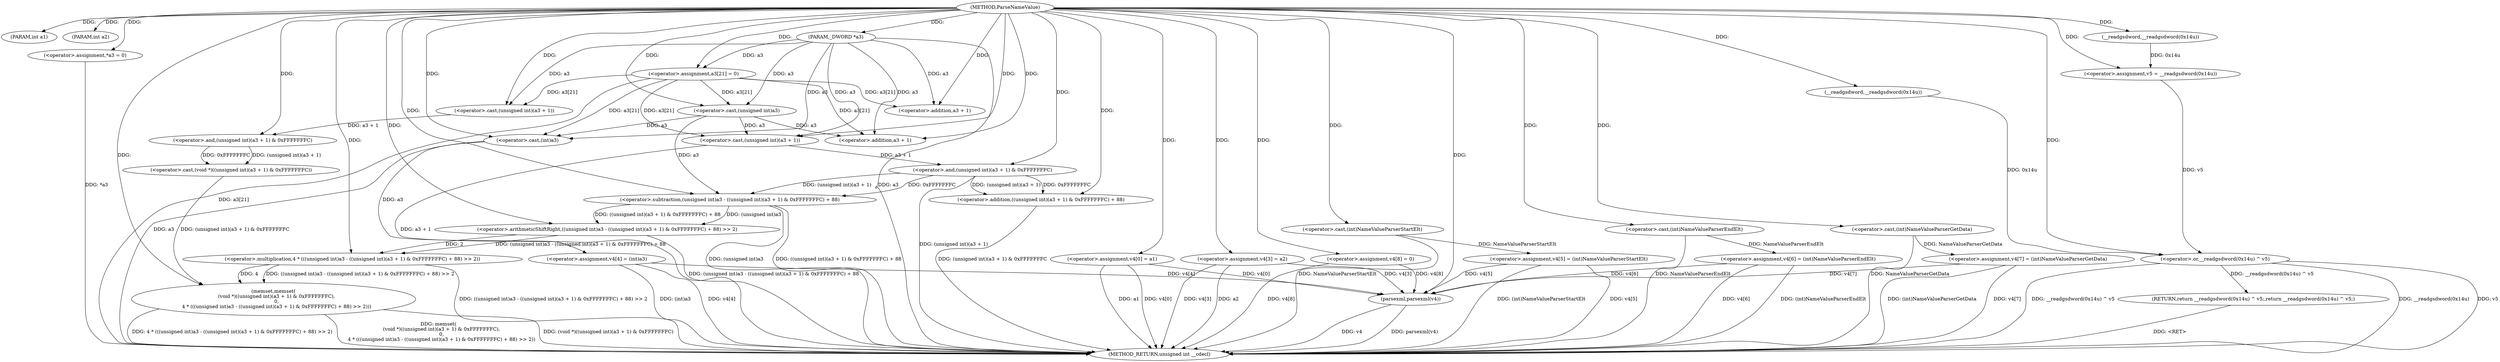 digraph ParseNameValue {  
"1000103" [label = "(METHOD,ParseNameValue)" ]
"1000201" [label = "(METHOD_RETURN,unsigned int __cdecl)" ]
"1000104" [label = "(PARAM,int a1)" ]
"1000105" [label = "(PARAM,int a2)" ]
"1000106" [label = "(PARAM,_DWORD *a3)" ]
"1000110" [label = "(<operator>.assignment,v5 = __readgsdword(0x14u))" ]
"1000112" [label = "(__readgsdword,__readgsdword(0x14u))" ]
"1000114" [label = "(<operator>.assignment,*a3 = 0)" ]
"1000118" [label = "(<operator>.assignment,a3[21] = 0)" ]
"1000123" [label = "(memset,memset(\n    (void *)((unsigned int)(a3 + 1) & 0xFFFFFFFC),\n    0,\n    4 * (((unsigned int)a3 - ((unsigned int)(a3 + 1) & 0xFFFFFFFC) + 88) >> 2)))" ]
"1000124" [label = "(<operator>.cast,(void *)((unsigned int)(a3 + 1) & 0xFFFFFFFC))" ]
"1000126" [label = "(<operator>.and,(unsigned int)(a3 + 1) & 0xFFFFFFFC)" ]
"1000127" [label = "(<operator>.cast,(unsigned int)(a3 + 1))" ]
"1000129" [label = "(<operator>.addition,a3 + 1)" ]
"1000134" [label = "(<operator>.multiplication,4 * (((unsigned int)a3 - ((unsigned int)(a3 + 1) & 0xFFFFFFFC) + 88) >> 2))" ]
"1000136" [label = "(<operator>.arithmeticShiftRight,((unsigned int)a3 - ((unsigned int)(a3 + 1) & 0xFFFFFFFC) + 88) >> 2)" ]
"1000137" [label = "(<operator>.subtraction,(unsigned int)a3 - ((unsigned int)(a3 + 1) & 0xFFFFFFFC) + 88)" ]
"1000138" [label = "(<operator>.cast,(unsigned int)a3)" ]
"1000141" [label = "(<operator>.addition,((unsigned int)(a3 + 1) & 0xFFFFFFFC) + 88)" ]
"1000142" [label = "(<operator>.and,(unsigned int)(a3 + 1) & 0xFFFFFFFC)" ]
"1000143" [label = "(<operator>.cast,(unsigned int)(a3 + 1))" ]
"1000145" [label = "(<operator>.addition,a3 + 1)" ]
"1000151" [label = "(<operator>.assignment,v4[4] = (int)a3)" ]
"1000155" [label = "(<operator>.cast,(int)a3)" ]
"1000158" [label = "(<operator>.assignment,v4[8] = 0)" ]
"1000163" [label = "(<operator>.assignment,v4[0] = a1)" ]
"1000168" [label = "(<operator>.assignment,v4[3] = a2)" ]
"1000173" [label = "(<operator>.assignment,v4[5] = (int)NameValueParserStartElt)" ]
"1000177" [label = "(<operator>.cast,(int)NameValueParserStartElt)" ]
"1000180" [label = "(<operator>.assignment,v4[6] = (int)NameValueParserEndElt)" ]
"1000184" [label = "(<operator>.cast,(int)NameValueParserEndElt)" ]
"1000187" [label = "(<operator>.assignment,v4[7] = (int)NameValueParserGetData)" ]
"1000191" [label = "(<operator>.cast,(int)NameValueParserGetData)" ]
"1000194" [label = "(parsexml,parsexml(v4))" ]
"1000196" [label = "(RETURN,return __readgsdword(0x14u) ^ v5;,return __readgsdword(0x14u) ^ v5;)" ]
"1000197" [label = "(<operator>.or,__readgsdword(0x14u) ^ v5)" ]
"1000198" [label = "(__readgsdword,__readgsdword(0x14u))" ]
  "1000155" -> "1000201"  [ label = "DDG: a3"] 
  "1000151" -> "1000201"  [ label = "DDG: v4[4]"] 
  "1000118" -> "1000201"  [ label = "DDG: a3[21]"] 
  "1000151" -> "1000201"  [ label = "DDG: (int)a3"] 
  "1000137" -> "1000201"  [ label = "DDG: (unsigned int)a3"] 
  "1000158" -> "1000201"  [ label = "DDG: v4[8]"] 
  "1000191" -> "1000201"  [ label = "DDG: NameValueParserGetData"] 
  "1000197" -> "1000201"  [ label = "DDG: __readgsdword(0x14u)"] 
  "1000187" -> "1000201"  [ label = "DDG: v4[7]"] 
  "1000137" -> "1000201"  [ label = "DDG: ((unsigned int)(a3 + 1) & 0xFFFFFFFC) + 88"] 
  "1000143" -> "1000201"  [ label = "DDG: a3 + 1"] 
  "1000194" -> "1000201"  [ label = "DDG: v4"] 
  "1000123" -> "1000201"  [ label = "DDG: memset(\n    (void *)((unsigned int)(a3 + 1) & 0xFFFFFFFC),\n    0,\n    4 * (((unsigned int)a3 - ((unsigned int)(a3 + 1) & 0xFFFFFFFC) + 88) >> 2))"] 
  "1000180" -> "1000201"  [ label = "DDG: v4[6]"] 
  "1000163" -> "1000201"  [ label = "DDG: v4[0]"] 
  "1000163" -> "1000201"  [ label = "DDG: a1"] 
  "1000134" -> "1000201"  [ label = "DDG: ((unsigned int)a3 - ((unsigned int)(a3 + 1) & 0xFFFFFFFC) + 88) >> 2"] 
  "1000194" -> "1000201"  [ label = "DDG: parsexml(v4)"] 
  "1000142" -> "1000201"  [ label = "DDG: (unsigned int)(a3 + 1)"] 
  "1000197" -> "1000201"  [ label = "DDG: v5"] 
  "1000187" -> "1000201"  [ label = "DDG: (int)NameValueParserGetData"] 
  "1000173" -> "1000201"  [ label = "DDG: v4[5]"] 
  "1000123" -> "1000201"  [ label = "DDG: (void *)((unsigned int)(a3 + 1) & 0xFFFFFFFC)"] 
  "1000141" -> "1000201"  [ label = "DDG: (unsigned int)(a3 + 1) & 0xFFFFFFFC"] 
  "1000180" -> "1000201"  [ label = "DDG: (int)NameValueParserEndElt"] 
  "1000136" -> "1000201"  [ label = "DDG: (unsigned int)a3 - ((unsigned int)(a3 + 1) & 0xFFFFFFFC) + 88"] 
  "1000123" -> "1000201"  [ label = "DDG: 4 * (((unsigned int)a3 - ((unsigned int)(a3 + 1) & 0xFFFFFFFC) + 88) >> 2)"] 
  "1000114" -> "1000201"  [ label = "DDG: *a3"] 
  "1000173" -> "1000201"  [ label = "DDG: (int)NameValueParserStartElt"] 
  "1000177" -> "1000201"  [ label = "DDG: NameValueParserStartElt"] 
  "1000168" -> "1000201"  [ label = "DDG: v4[3]"] 
  "1000168" -> "1000201"  [ label = "DDG: a2"] 
  "1000197" -> "1000201"  [ label = "DDG: __readgsdword(0x14u) ^ v5"] 
  "1000106" -> "1000201"  [ label = "DDG: a3"] 
  "1000184" -> "1000201"  [ label = "DDG: NameValueParserEndElt"] 
  "1000196" -> "1000201"  [ label = "DDG: <RET>"] 
  "1000103" -> "1000104"  [ label = "DDG: "] 
  "1000103" -> "1000105"  [ label = "DDG: "] 
  "1000103" -> "1000106"  [ label = "DDG: "] 
  "1000112" -> "1000110"  [ label = "DDG: 0x14u"] 
  "1000103" -> "1000110"  [ label = "DDG: "] 
  "1000103" -> "1000112"  [ label = "DDG: "] 
  "1000103" -> "1000114"  [ label = "DDG: "] 
  "1000103" -> "1000118"  [ label = "DDG: "] 
  "1000106" -> "1000118"  [ label = "DDG: a3"] 
  "1000124" -> "1000123"  [ label = "DDG: (unsigned int)(a3 + 1) & 0xFFFFFFFC"] 
  "1000126" -> "1000124"  [ label = "DDG: (unsigned int)(a3 + 1)"] 
  "1000126" -> "1000124"  [ label = "DDG: 0xFFFFFFFC"] 
  "1000127" -> "1000126"  [ label = "DDG: a3 + 1"] 
  "1000118" -> "1000127"  [ label = "DDG: a3[21]"] 
  "1000106" -> "1000127"  [ label = "DDG: a3"] 
  "1000103" -> "1000127"  [ label = "DDG: "] 
  "1000118" -> "1000129"  [ label = "DDG: a3[21]"] 
  "1000106" -> "1000129"  [ label = "DDG: a3"] 
  "1000103" -> "1000129"  [ label = "DDG: "] 
  "1000103" -> "1000126"  [ label = "DDG: "] 
  "1000103" -> "1000123"  [ label = "DDG: "] 
  "1000134" -> "1000123"  [ label = "DDG: 4"] 
  "1000134" -> "1000123"  [ label = "DDG: ((unsigned int)a3 - ((unsigned int)(a3 + 1) & 0xFFFFFFFC) + 88) >> 2"] 
  "1000103" -> "1000134"  [ label = "DDG: "] 
  "1000136" -> "1000134"  [ label = "DDG: (unsigned int)a3 - ((unsigned int)(a3 + 1) & 0xFFFFFFFC) + 88"] 
  "1000136" -> "1000134"  [ label = "DDG: 2"] 
  "1000137" -> "1000136"  [ label = "DDG: (unsigned int)a3"] 
  "1000137" -> "1000136"  [ label = "DDG: ((unsigned int)(a3 + 1) & 0xFFFFFFFC) + 88"] 
  "1000138" -> "1000137"  [ label = "DDG: a3"] 
  "1000118" -> "1000138"  [ label = "DDG: a3[21]"] 
  "1000106" -> "1000138"  [ label = "DDG: a3"] 
  "1000103" -> "1000138"  [ label = "DDG: "] 
  "1000142" -> "1000137"  [ label = "DDG: (unsigned int)(a3 + 1)"] 
  "1000142" -> "1000137"  [ label = "DDG: 0xFFFFFFFC"] 
  "1000103" -> "1000137"  [ label = "DDG: "] 
  "1000142" -> "1000141"  [ label = "DDG: (unsigned int)(a3 + 1)"] 
  "1000142" -> "1000141"  [ label = "DDG: 0xFFFFFFFC"] 
  "1000143" -> "1000142"  [ label = "DDG: a3 + 1"] 
  "1000118" -> "1000143"  [ label = "DDG: a3[21]"] 
  "1000138" -> "1000143"  [ label = "DDG: a3"] 
  "1000106" -> "1000143"  [ label = "DDG: a3"] 
  "1000103" -> "1000143"  [ label = "DDG: "] 
  "1000118" -> "1000145"  [ label = "DDG: a3[21]"] 
  "1000138" -> "1000145"  [ label = "DDG: a3"] 
  "1000106" -> "1000145"  [ label = "DDG: a3"] 
  "1000103" -> "1000145"  [ label = "DDG: "] 
  "1000103" -> "1000142"  [ label = "DDG: "] 
  "1000103" -> "1000141"  [ label = "DDG: "] 
  "1000103" -> "1000136"  [ label = "DDG: "] 
  "1000155" -> "1000151"  [ label = "DDG: a3"] 
  "1000118" -> "1000155"  [ label = "DDG: a3[21]"] 
  "1000106" -> "1000155"  [ label = "DDG: a3"] 
  "1000103" -> "1000155"  [ label = "DDG: "] 
  "1000138" -> "1000155"  [ label = "DDG: a3"] 
  "1000103" -> "1000158"  [ label = "DDG: "] 
  "1000103" -> "1000163"  [ label = "DDG: "] 
  "1000103" -> "1000168"  [ label = "DDG: "] 
  "1000177" -> "1000173"  [ label = "DDG: NameValueParserStartElt"] 
  "1000103" -> "1000177"  [ label = "DDG: "] 
  "1000184" -> "1000180"  [ label = "DDG: NameValueParserEndElt"] 
  "1000103" -> "1000184"  [ label = "DDG: "] 
  "1000191" -> "1000187"  [ label = "DDG: NameValueParserGetData"] 
  "1000103" -> "1000191"  [ label = "DDG: "] 
  "1000173" -> "1000194"  [ label = "DDG: v4[5]"] 
  "1000151" -> "1000194"  [ label = "DDG: v4[4]"] 
  "1000158" -> "1000194"  [ label = "DDG: v4[8]"] 
  "1000187" -> "1000194"  [ label = "DDG: v4[7]"] 
  "1000168" -> "1000194"  [ label = "DDG: v4[3]"] 
  "1000180" -> "1000194"  [ label = "DDG: v4[6]"] 
  "1000163" -> "1000194"  [ label = "DDG: v4[0]"] 
  "1000103" -> "1000194"  [ label = "DDG: "] 
  "1000197" -> "1000196"  [ label = "DDG: __readgsdword(0x14u) ^ v5"] 
  "1000198" -> "1000197"  [ label = "DDG: 0x14u"] 
  "1000103" -> "1000198"  [ label = "DDG: "] 
  "1000110" -> "1000197"  [ label = "DDG: v5"] 
  "1000103" -> "1000197"  [ label = "DDG: "] 
}
